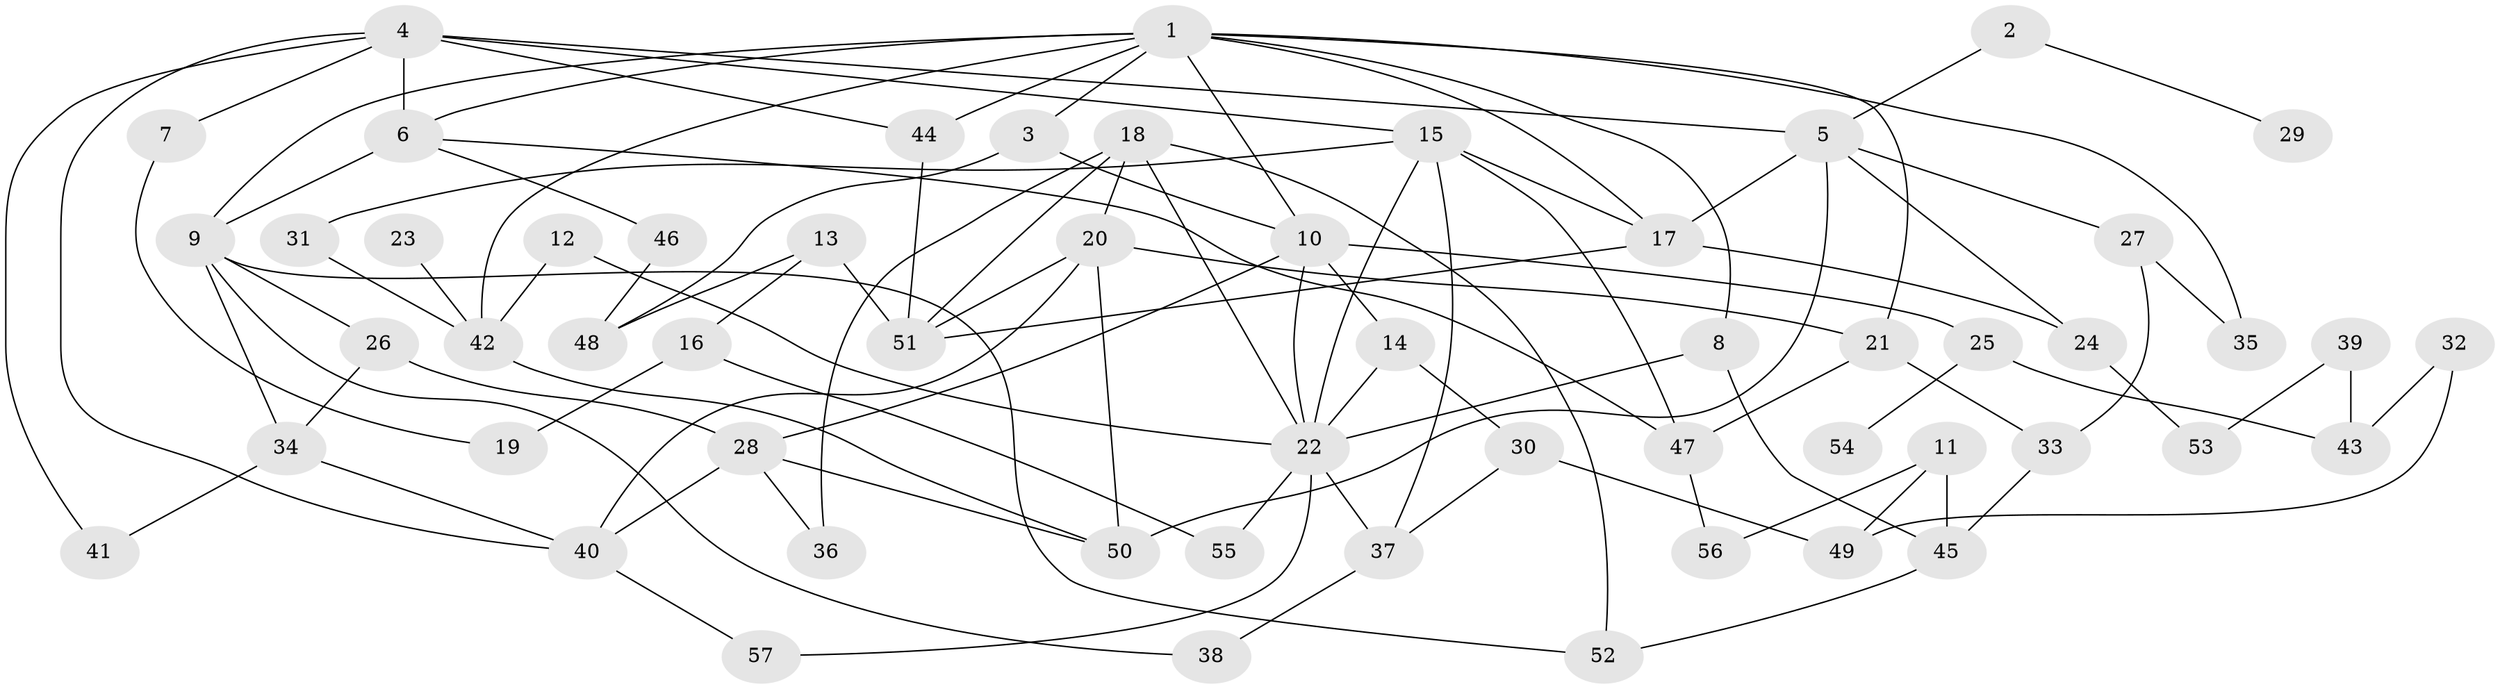 // original degree distribution, {6: 0.06140350877192982, 4: 0.11403508771929824, 8: 0.017543859649122806, 2: 0.2807017543859649, 3: 0.22807017543859648, 5: 0.08771929824561403, 1: 0.21052631578947367}
// Generated by graph-tools (version 1.1) at 2025/01/03/09/25 03:01:09]
// undirected, 57 vertices, 100 edges
graph export_dot {
graph [start="1"]
  node [color=gray90,style=filled];
  1;
  2;
  3;
  4;
  5;
  6;
  7;
  8;
  9;
  10;
  11;
  12;
  13;
  14;
  15;
  16;
  17;
  18;
  19;
  20;
  21;
  22;
  23;
  24;
  25;
  26;
  27;
  28;
  29;
  30;
  31;
  32;
  33;
  34;
  35;
  36;
  37;
  38;
  39;
  40;
  41;
  42;
  43;
  44;
  45;
  46;
  47;
  48;
  49;
  50;
  51;
  52;
  53;
  54;
  55;
  56;
  57;
  1 -- 3 [weight=1.0];
  1 -- 6 [weight=1.0];
  1 -- 8 [weight=1.0];
  1 -- 9 [weight=1.0];
  1 -- 10 [weight=1.0];
  1 -- 17 [weight=1.0];
  1 -- 21 [weight=1.0];
  1 -- 35 [weight=1.0];
  1 -- 42 [weight=1.0];
  1 -- 44 [weight=1.0];
  2 -- 5 [weight=1.0];
  2 -- 29 [weight=1.0];
  3 -- 10 [weight=1.0];
  3 -- 48 [weight=1.0];
  4 -- 5 [weight=1.0];
  4 -- 6 [weight=1.0];
  4 -- 7 [weight=1.0];
  4 -- 15 [weight=1.0];
  4 -- 40 [weight=1.0];
  4 -- 41 [weight=1.0];
  4 -- 44 [weight=1.0];
  5 -- 17 [weight=1.0];
  5 -- 24 [weight=1.0];
  5 -- 27 [weight=1.0];
  5 -- 50 [weight=1.0];
  6 -- 9 [weight=1.0];
  6 -- 46 [weight=1.0];
  6 -- 47 [weight=1.0];
  7 -- 19 [weight=1.0];
  8 -- 22 [weight=1.0];
  8 -- 45 [weight=1.0];
  9 -- 26 [weight=1.0];
  9 -- 34 [weight=1.0];
  9 -- 38 [weight=1.0];
  9 -- 52 [weight=1.0];
  10 -- 14 [weight=2.0];
  10 -- 22 [weight=1.0];
  10 -- 25 [weight=1.0];
  10 -- 28 [weight=1.0];
  11 -- 45 [weight=1.0];
  11 -- 49 [weight=1.0];
  11 -- 56 [weight=1.0];
  12 -- 22 [weight=1.0];
  12 -- 42 [weight=1.0];
  13 -- 16 [weight=1.0];
  13 -- 48 [weight=2.0];
  13 -- 51 [weight=1.0];
  14 -- 22 [weight=2.0];
  14 -- 30 [weight=1.0];
  15 -- 17 [weight=1.0];
  15 -- 22 [weight=1.0];
  15 -- 31 [weight=1.0];
  15 -- 37 [weight=1.0];
  15 -- 47 [weight=1.0];
  16 -- 19 [weight=1.0];
  16 -- 55 [weight=1.0];
  17 -- 24 [weight=1.0];
  17 -- 51 [weight=1.0];
  18 -- 20 [weight=1.0];
  18 -- 22 [weight=1.0];
  18 -- 36 [weight=2.0];
  18 -- 51 [weight=1.0];
  18 -- 52 [weight=1.0];
  20 -- 21 [weight=1.0];
  20 -- 40 [weight=1.0];
  20 -- 50 [weight=1.0];
  20 -- 51 [weight=1.0];
  21 -- 33 [weight=1.0];
  21 -- 47 [weight=1.0];
  22 -- 37 [weight=2.0];
  22 -- 55 [weight=1.0];
  22 -- 57 [weight=1.0];
  23 -- 42 [weight=1.0];
  24 -- 53 [weight=1.0];
  25 -- 43 [weight=1.0];
  25 -- 54 [weight=1.0];
  26 -- 28 [weight=1.0];
  26 -- 34 [weight=1.0];
  27 -- 33 [weight=1.0];
  27 -- 35 [weight=1.0];
  28 -- 36 [weight=1.0];
  28 -- 40 [weight=1.0];
  28 -- 50 [weight=1.0];
  30 -- 37 [weight=1.0];
  30 -- 49 [weight=1.0];
  31 -- 42 [weight=1.0];
  32 -- 43 [weight=1.0];
  32 -- 49 [weight=1.0];
  33 -- 45 [weight=1.0];
  34 -- 40 [weight=1.0];
  34 -- 41 [weight=1.0];
  37 -- 38 [weight=1.0];
  39 -- 43 [weight=1.0];
  39 -- 53 [weight=1.0];
  40 -- 57 [weight=1.0];
  42 -- 50 [weight=1.0];
  44 -- 51 [weight=1.0];
  45 -- 52 [weight=1.0];
  46 -- 48 [weight=1.0];
  47 -- 56 [weight=1.0];
}
